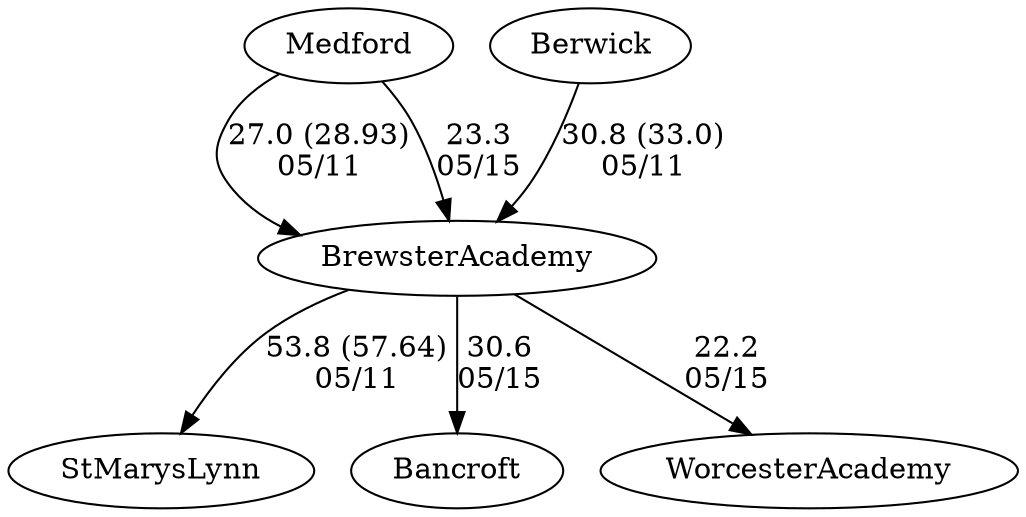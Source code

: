 digraph boys3foursBrewsterAcademy {Medford [URL="boys3foursBrewsterAcademyMedford.html"];StMarysLynn [URL="boys3foursBrewsterAcademyStMarysLynn.html"];BrewsterAcademy [URL="boys3foursBrewsterAcademyBrewsterAcademy.html"];Bancroft [URL="boys3foursBrewsterAcademyBancroft.html"];Berwick [URL="boys3foursBrewsterAcademyBerwick.html"];WorcesterAcademy [URL="boys3foursBrewsterAcademyWorcesterAcademy.html"];Berwick -> BrewsterAcademy[label="30.8 (33.0)
05/11", weight="70", tooltip="NEIRA Boys & Girls Fours,Brewster, Berwick, Thayer, St Mary's, Medford			
Distance: 1400 Conditions: Cross winds, with gust up to 19 mph's. All races were floating starts. Comments: All times reflected are from their respective heats. Thayer didn't have a GV is a true 2V, so they were entered as such.
None", URL="https://www.row2k.com/results/resultspage.cfm?UID=6B42F00B9C36E071AAB9D6063008D7F1&cat=5", random="random"]; 
Medford -> BrewsterAcademy[label="27.0 (28.93)
05/11", weight="73", tooltip="NEIRA Boys & Girls Fours,Brewster, Berwick, Thayer, St Mary's, Medford			
Distance: 1400 Conditions: Cross winds, with gust up to 19 mph's. All races were floating starts. Comments: All times reflected are from their respective heats. Thayer didn't have a GV is a true 2V, so they were entered as such.
None", URL="https://www.row2k.com/results/resultspage.cfm?UID=6B42F00B9C36E071AAB9D6063008D7F1&cat=5", random="random"]; 
BrewsterAcademy -> StMarysLynn[label="53.8 (57.64)
05/11", weight="47", tooltip="NEIRA Boys & Girls Fours,Brewster, Berwick, Thayer, St Mary's, Medford			
Distance: 1400 Conditions: Cross winds, with gust up to 19 mph's. All races were floating starts. Comments: All times reflected are from their respective heats. Thayer didn't have a GV is a true 2V, so they were entered as such.
None", URL="https://www.row2k.com/results/resultspage.cfm?UID=6B42F00B9C36E071AAB9D6063008D7F1&cat=5", random="random"]; 
Medford -> BrewsterAcademy[label="23.3
05/15", weight="77", tooltip="NEIRA Boys & Girls Fours,Worcester Academy vs. Bancroft, Medford, Dexter-Southfield and Brewster Academy			
Distance: 1500 m Conditions: Very light winds throughout all races.
None", URL="https://www.row2k.com/results/resultspage.cfm?UID=7673709177C626391ABCF760AC9A91FE&cat=5", random="random"]; 
BrewsterAcademy -> WorcesterAcademy[label="22.2
05/15", weight="78", tooltip="NEIRA Boys & Girls Fours,Worcester Academy vs. Bancroft, Medford, Dexter-Southfield and Brewster Academy			
Distance: 1500 m Conditions: Very light winds throughout all races.
None", URL="https://www.row2k.com/results/resultspage.cfm?UID=7673709177C626391ABCF760AC9A91FE&cat=5", random="random"]; 
BrewsterAcademy -> Bancroft[label="30.6
05/15", weight="70", tooltip="NEIRA Boys & Girls Fours,Worcester Academy vs. Bancroft, Medford, Dexter-Southfield and Brewster Academy			
Distance: 1500 m Conditions: Very light winds throughout all races.
None", URL="https://www.row2k.com/results/resultspage.cfm?UID=7673709177C626391ABCF760AC9A91FE&cat=5", random="random"]}
